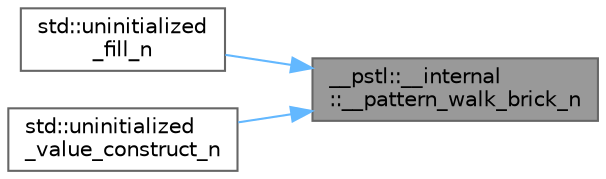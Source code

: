digraph "__pstl::__internal::__pattern_walk_brick_n"
{
 // LATEX_PDF_SIZE
  bgcolor="transparent";
  edge [fontname=Helvetica,fontsize=10,labelfontname=Helvetica,labelfontsize=10];
  node [fontname=Helvetica,fontsize=10,shape=box,height=0.2,width=0.4];
  rankdir="RL";
  Node1 [id="Node000001",label="__pstl::__internal\l::__pattern_walk_brick_n",height=0.2,width=0.4,color="gray40", fillcolor="grey60", style="filled", fontcolor="black",tooltip=" "];
  Node1 -> Node2 [id="edge3_Node000001_Node000002",dir="back",color="steelblue1",style="solid",tooltip=" "];
  Node2 [id="Node000002",label="std::uninitialized\l_fill_n",height=0.2,width=0.4,color="grey40", fillcolor="white", style="filled",URL="$namespacestd.html#a53c0988739169fa73adec7bc92953ee2",tooltip=" "];
  Node1 -> Node3 [id="edge4_Node000001_Node000003",dir="back",color="steelblue1",style="solid",tooltip=" "];
  Node3 [id="Node000003",label="std::uninitialized\l_value_construct_n",height=0.2,width=0.4,color="grey40", fillcolor="white", style="filled",URL="$namespacestd.html#ab737a726156b3474897e2283525b46aa",tooltip=" "];
}
